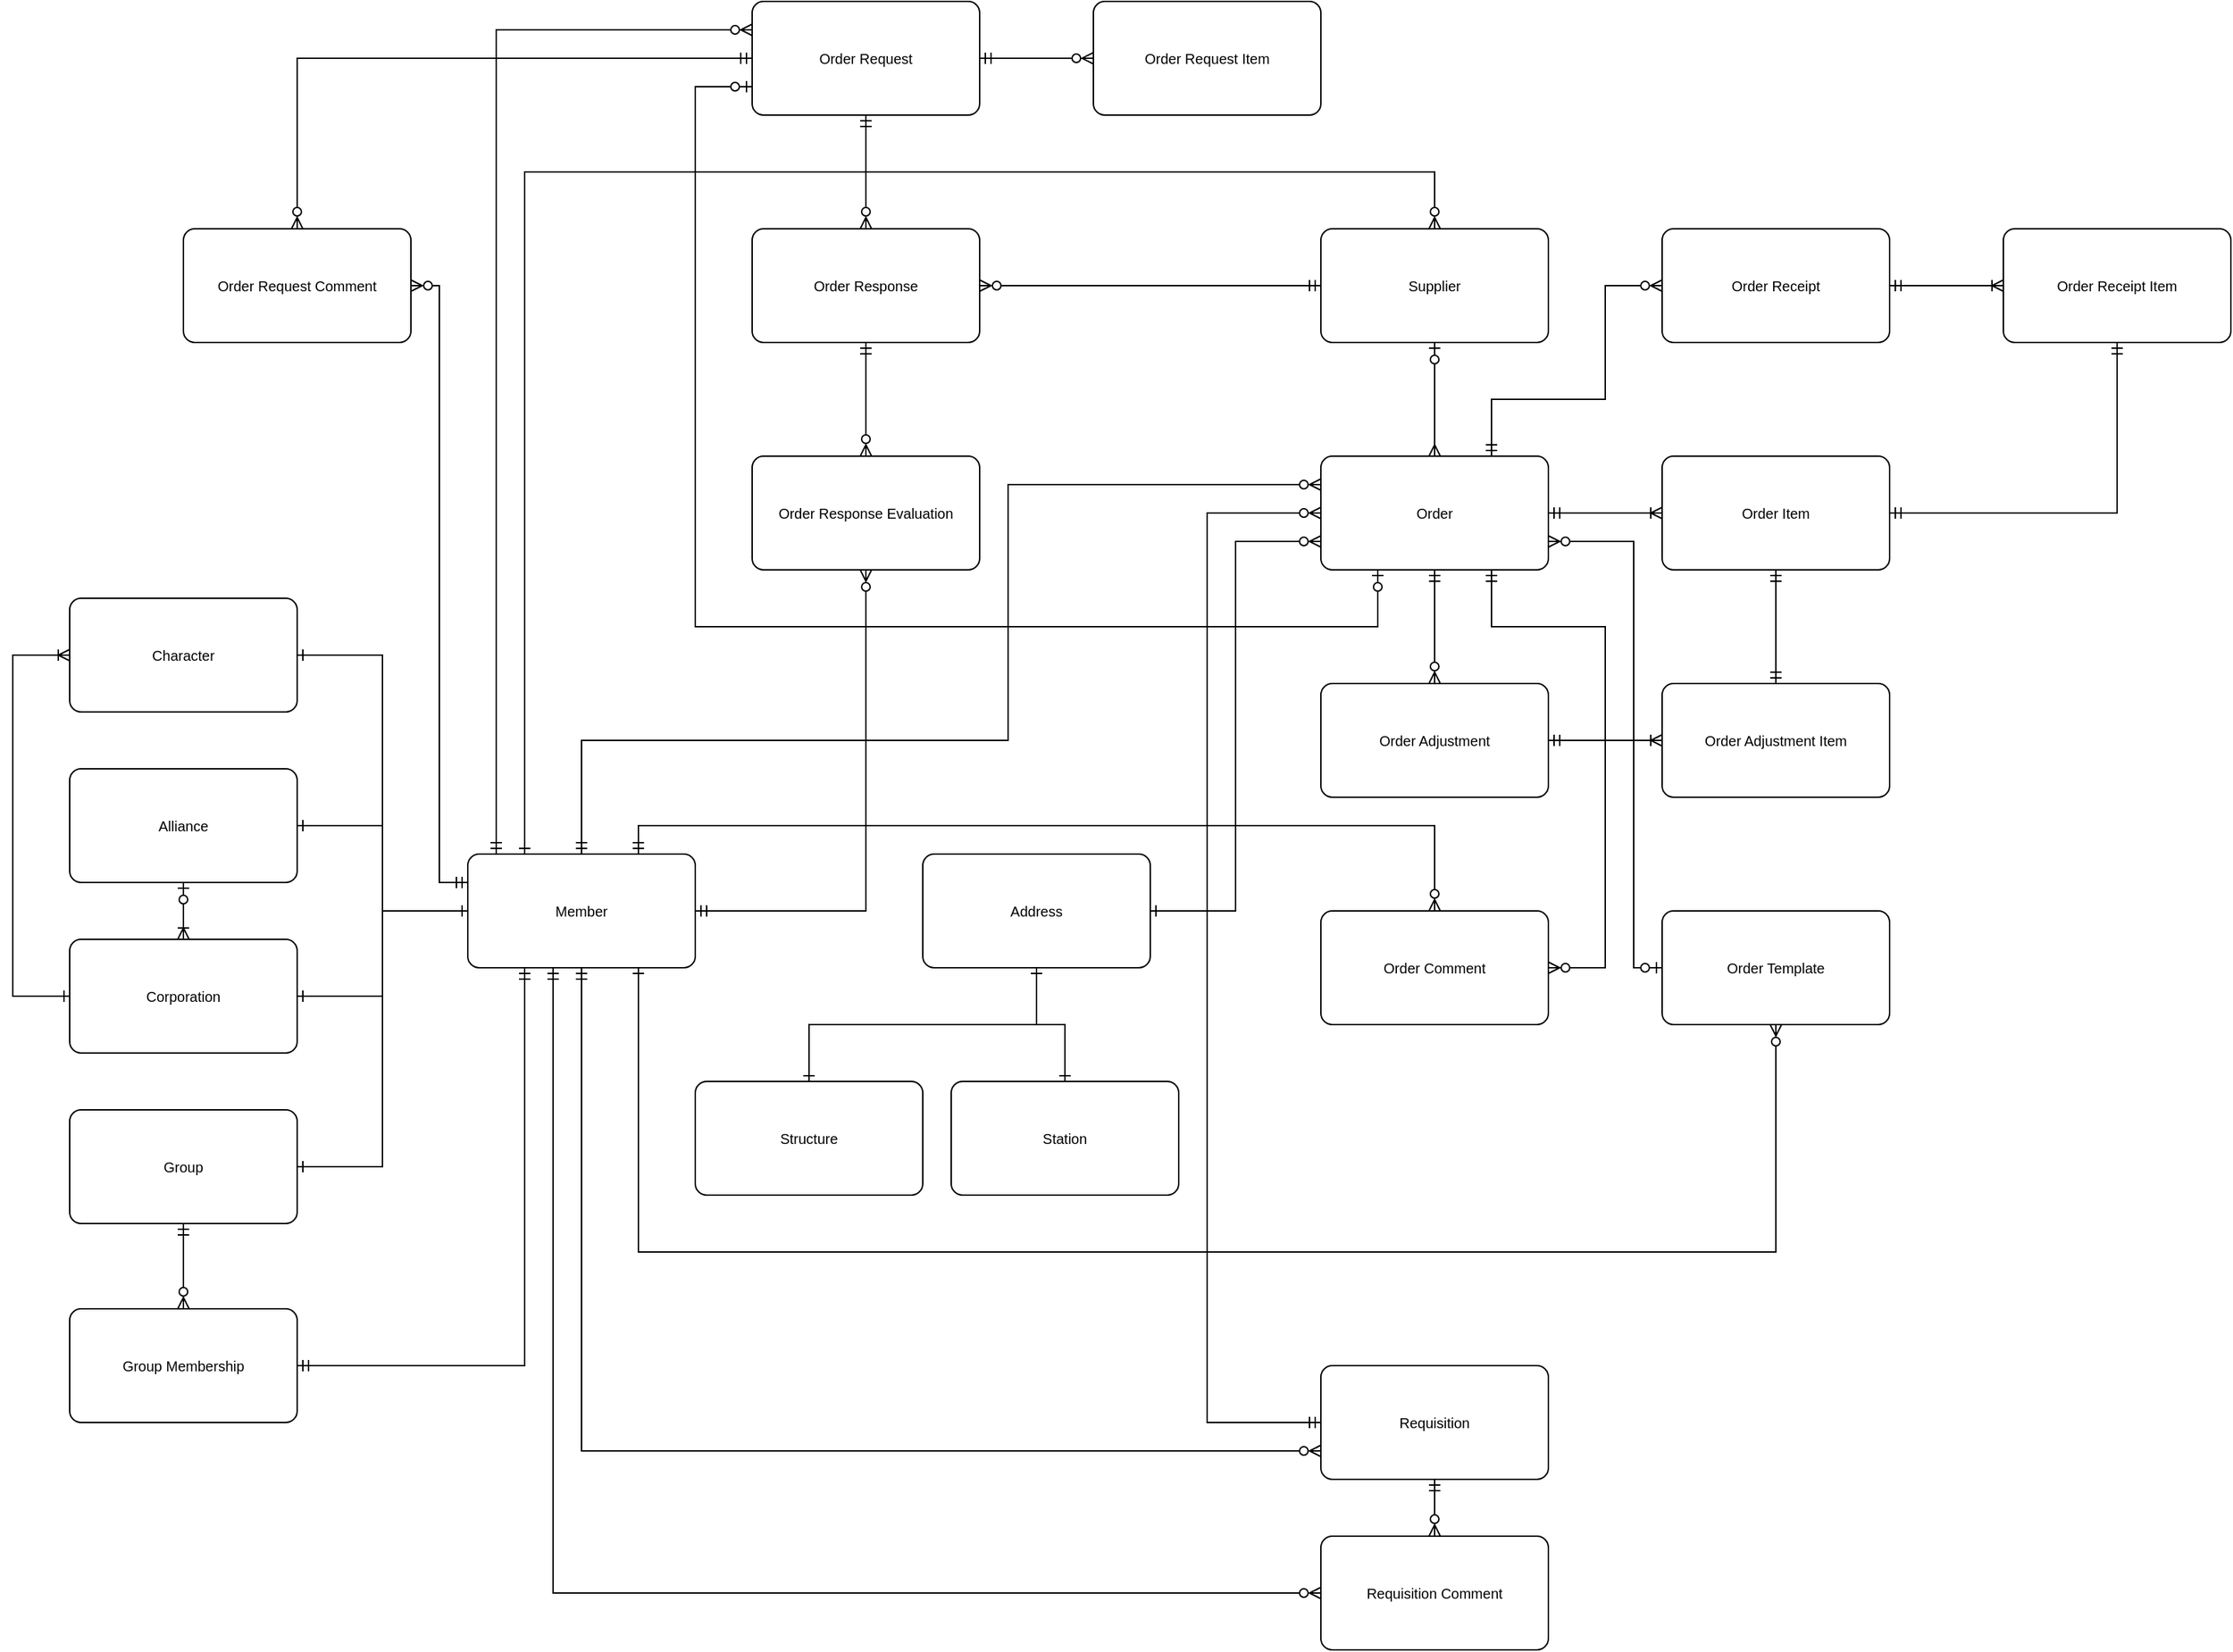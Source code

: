 <mxfile version="18.0.7" type="github">
  <diagram id="UPXCaPIzLLvnlWZZlY-7" name="Page-1">
    <mxGraphModel dx="2292" dy="1299" grid="1" gridSize="10" guides="1" tooltips="1" connect="1" arrows="1" fold="1" page="1" pageScale="1" pageWidth="850" pageHeight="1100" math="0" shadow="0">
      <root>
        <mxCell id="0" />
        <mxCell id="1" parent="0" />
        <mxCell id="CTiRFfsjw4jbH4-1-Eue-14" style="edgeStyle=orthogonalEdgeStyle;rounded=0;orthogonalLoop=1;jettySize=auto;html=1;fontSize=10;endArrow=ERzeroToOne;endFill=0;startArrow=ERmany;startFill=0;" edge="1" parent="1" source="CTiRFfsjw4jbH4-1-Eue-1" target="CTiRFfsjw4jbH4-1-Eue-13">
          <mxGeometry relative="1" as="geometry" />
        </mxCell>
        <mxCell id="CTiRFfsjw4jbH4-1-Eue-15" style="edgeStyle=orthogonalEdgeStyle;rounded=0;orthogonalLoop=1;jettySize=auto;html=1;fontSize=10;endArrow=ERoneToMany;endFill=0;startArrow=ERmandOne;startFill=0;" edge="1" parent="1" source="CTiRFfsjw4jbH4-1-Eue-1" target="CTiRFfsjw4jbH4-1-Eue-6">
          <mxGeometry relative="1" as="geometry" />
        </mxCell>
        <mxCell id="CTiRFfsjw4jbH4-1-Eue-16" style="edgeStyle=orthogonalEdgeStyle;rounded=0;orthogonalLoop=1;jettySize=auto;html=1;fontSize=10;endArrow=ERzeroToMany;endFill=0;startArrow=ERmandOne;startFill=0;" edge="1" parent="1" source="CTiRFfsjw4jbH4-1-Eue-1" target="CTiRFfsjw4jbH4-1-Eue-7">
          <mxGeometry relative="1" as="geometry" />
        </mxCell>
        <mxCell id="CTiRFfsjw4jbH4-1-Eue-27" style="edgeStyle=orthogonalEdgeStyle;rounded=0;orthogonalLoop=1;jettySize=auto;html=1;entryX=0;entryY=0.5;entryDx=0;entryDy=0;fontSize=10;endArrow=ERzeroToMany;endFill=0;startArrow=ERmandOne;startFill=0;" edge="1" parent="1" source="CTiRFfsjw4jbH4-1-Eue-1" target="CTiRFfsjw4jbH4-1-Eue-25">
          <mxGeometry relative="1" as="geometry">
            <Array as="points">
              <mxPoint x="400" y="320" />
              <mxPoint x="480" y="320" />
              <mxPoint x="480" y="240" />
            </Array>
          </mxGeometry>
        </mxCell>
        <mxCell id="CTiRFfsjw4jbH4-1-Eue-64" style="edgeStyle=orthogonalEdgeStyle;rounded=0;orthogonalLoop=1;jettySize=auto;html=1;fontSize=10;startArrow=ERmandOne;startFill=0;endArrow=ERzeroToMany;endFill=0;" edge="1" parent="1" source="CTiRFfsjw4jbH4-1-Eue-1" target="CTiRFfsjw4jbH4-1-Eue-63">
          <mxGeometry relative="1" as="geometry">
            <Array as="points">
              <mxPoint x="400" y="480" />
              <mxPoint x="480" y="480" />
              <mxPoint x="480" y="720" />
            </Array>
          </mxGeometry>
        </mxCell>
        <mxCell id="CTiRFfsjw4jbH4-1-Eue-1" value="Order" style="rounded=1;arcSize=10;whiteSpace=wrap;html=1;align=center;fontSize=10;" vertex="1" parent="1">
          <mxGeometry x="280" y="360" width="160" height="80" as="geometry" />
        </mxCell>
        <mxCell id="CTiRFfsjw4jbH4-1-Eue-6" value="Order Item" style="rounded=1;arcSize=10;whiteSpace=wrap;html=1;align=center;fontSize=10;" vertex="1" parent="1">
          <mxGeometry x="520" y="360" width="160" height="80" as="geometry" />
        </mxCell>
        <mxCell id="CTiRFfsjw4jbH4-1-Eue-17" style="edgeStyle=orthogonalEdgeStyle;rounded=0;orthogonalLoop=1;jettySize=auto;html=1;fontSize=10;endArrow=ERoneToMany;endFill=0;startArrow=ERmandOne;startFill=0;" edge="1" parent="1" source="CTiRFfsjw4jbH4-1-Eue-7" target="CTiRFfsjw4jbH4-1-Eue-8">
          <mxGeometry relative="1" as="geometry" />
        </mxCell>
        <mxCell id="CTiRFfsjw4jbH4-1-Eue-7" value="Order Adjustment" style="rounded=1;arcSize=10;whiteSpace=wrap;html=1;align=center;fontSize=10;" vertex="1" parent="1">
          <mxGeometry x="280" y="520" width="160" height="80" as="geometry" />
        </mxCell>
        <mxCell id="CTiRFfsjw4jbH4-1-Eue-18" style="edgeStyle=orthogonalEdgeStyle;rounded=0;orthogonalLoop=1;jettySize=auto;html=1;fontSize=10;endArrow=ERmandOne;endFill=0;startArrow=ERmandOne;startFill=0;" edge="1" parent="1" source="CTiRFfsjw4jbH4-1-Eue-8" target="CTiRFfsjw4jbH4-1-Eue-6">
          <mxGeometry relative="1" as="geometry" />
        </mxCell>
        <mxCell id="CTiRFfsjw4jbH4-1-Eue-8" value="Order Adjustment Item" style="rounded=1;arcSize=10;whiteSpace=wrap;html=1;align=center;fontSize=10;" vertex="1" parent="1">
          <mxGeometry x="520" y="520" width="160" height="80" as="geometry" />
        </mxCell>
        <mxCell id="CTiRFfsjw4jbH4-1-Eue-21" style="edgeStyle=orthogonalEdgeStyle;rounded=0;orthogonalLoop=1;jettySize=auto;html=1;fontSize=10;endArrow=ERzeroToMany;endFill=0;startArrow=ERmandOne;startFill=0;" edge="1" parent="1" source="CTiRFfsjw4jbH4-1-Eue-9" target="CTiRFfsjw4jbH4-1-Eue-11">
          <mxGeometry relative="1" as="geometry" />
        </mxCell>
        <mxCell id="CTiRFfsjw4jbH4-1-Eue-23" style="edgeStyle=orthogonalEdgeStyle;rounded=0;orthogonalLoop=1;jettySize=auto;html=1;entryX=0.25;entryY=1;entryDx=0;entryDy=0;fontSize=10;endArrow=ERzeroToOne;endFill=0;startArrow=ERzeroToOne;startFill=0;" edge="1" parent="1" source="CTiRFfsjw4jbH4-1-Eue-9" target="CTiRFfsjw4jbH4-1-Eue-1">
          <mxGeometry relative="1" as="geometry">
            <Array as="points">
              <mxPoint x="-160" y="100" />
              <mxPoint x="-160" y="480" />
              <mxPoint x="320" y="480" />
            </Array>
          </mxGeometry>
        </mxCell>
        <mxCell id="CTiRFfsjw4jbH4-1-Eue-24" style="edgeStyle=orthogonalEdgeStyle;rounded=0;orthogonalLoop=1;jettySize=auto;html=1;fontSize=10;endArrow=ERzeroToMany;endFill=0;startArrow=ERmandOne;startFill=0;" edge="1" parent="1" source="CTiRFfsjw4jbH4-1-Eue-9" target="CTiRFfsjw4jbH4-1-Eue-10">
          <mxGeometry relative="1" as="geometry" />
        </mxCell>
        <mxCell id="CTiRFfsjw4jbH4-1-Eue-61" style="edgeStyle=orthogonalEdgeStyle;rounded=0;orthogonalLoop=1;jettySize=auto;html=1;fontSize=10;startArrow=ERmandOne;startFill=0;endArrow=ERzeroToMany;endFill=0;" edge="1" parent="1" source="CTiRFfsjw4jbH4-1-Eue-9" target="CTiRFfsjw4jbH4-1-Eue-60">
          <mxGeometry relative="1" as="geometry" />
        </mxCell>
        <mxCell id="CTiRFfsjw4jbH4-1-Eue-9" value="Order Request" style="rounded=1;arcSize=10;whiteSpace=wrap;html=1;align=center;fontSize=10;" vertex="1" parent="1">
          <mxGeometry x="-120" y="40" width="160" height="80" as="geometry" />
        </mxCell>
        <mxCell id="CTiRFfsjw4jbH4-1-Eue-10" value="Order Request Item" style="rounded=1;arcSize=10;whiteSpace=wrap;html=1;align=center;fontSize=10;" vertex="1" parent="1">
          <mxGeometry x="120" y="40" width="160" height="80" as="geometry" />
        </mxCell>
        <mxCell id="CTiRFfsjw4jbH4-1-Eue-20" style="edgeStyle=orthogonalEdgeStyle;rounded=0;orthogonalLoop=1;jettySize=auto;html=1;fontSize=10;endArrow=ERzeroToMany;endFill=0;startArrow=ERmandOne;startFill=0;" edge="1" parent="1" source="CTiRFfsjw4jbH4-1-Eue-11" target="CTiRFfsjw4jbH4-1-Eue-12">
          <mxGeometry relative="1" as="geometry" />
        </mxCell>
        <mxCell id="CTiRFfsjw4jbH4-1-Eue-11" value="Order Response" style="rounded=1;arcSize=10;whiteSpace=wrap;html=1;align=center;fontSize=10;" vertex="1" parent="1">
          <mxGeometry x="-120" y="200" width="160" height="80" as="geometry" />
        </mxCell>
        <mxCell id="CTiRFfsjw4jbH4-1-Eue-12" value="Order Response Evaluation" style="rounded=1;arcSize=10;whiteSpace=wrap;html=1;align=center;fontSize=10;" vertex="1" parent="1">
          <mxGeometry x="-120" y="360" width="160" height="80" as="geometry" />
        </mxCell>
        <mxCell id="CTiRFfsjw4jbH4-1-Eue-22" style="edgeStyle=orthogonalEdgeStyle;rounded=0;orthogonalLoop=1;jettySize=auto;html=1;fontSize=10;endArrow=ERzeroToMany;endFill=0;startArrow=ERmandOne;startFill=0;" edge="1" parent="1" source="CTiRFfsjw4jbH4-1-Eue-13" target="CTiRFfsjw4jbH4-1-Eue-11">
          <mxGeometry relative="1" as="geometry" />
        </mxCell>
        <mxCell id="CTiRFfsjw4jbH4-1-Eue-43" style="edgeStyle=orthogonalEdgeStyle;rounded=0;orthogonalLoop=1;jettySize=auto;html=1;fontSize=10;startArrow=ERzeroToMany;startFill=0;endArrow=ERone;endFill=0;" edge="1" parent="1" source="CTiRFfsjw4jbH4-1-Eue-13" target="CTiRFfsjw4jbH4-1-Eue-34">
          <mxGeometry relative="1" as="geometry">
            <Array as="points">
              <mxPoint x="360" y="160" />
              <mxPoint x="-280" y="160" />
            </Array>
          </mxGeometry>
        </mxCell>
        <mxCell id="CTiRFfsjw4jbH4-1-Eue-13" value="Supplier" style="rounded=1;arcSize=10;whiteSpace=wrap;html=1;align=center;fontSize=10;" vertex="1" parent="1">
          <mxGeometry x="280" y="200" width="160" height="80" as="geometry" />
        </mxCell>
        <mxCell id="CTiRFfsjw4jbH4-1-Eue-36" style="edgeStyle=orthogonalEdgeStyle;rounded=0;orthogonalLoop=1;jettySize=auto;html=1;fontSize=10;startArrow=ERmandOne;startFill=0;endArrow=ERoneToMany;endFill=0;" edge="1" parent="1" source="CTiRFfsjw4jbH4-1-Eue-25" target="CTiRFfsjw4jbH4-1-Eue-35">
          <mxGeometry relative="1" as="geometry" />
        </mxCell>
        <mxCell id="CTiRFfsjw4jbH4-1-Eue-25" value="Order Receipt" style="rounded=1;arcSize=10;whiteSpace=wrap;html=1;align=center;fontSize=10;" vertex="1" parent="1">
          <mxGeometry x="520" y="200" width="160" height="80" as="geometry" />
        </mxCell>
        <mxCell id="CTiRFfsjw4jbH4-1-Eue-31" style="edgeStyle=orthogonalEdgeStyle;rounded=0;orthogonalLoop=1;jettySize=auto;html=1;entryX=0;entryY=0.75;entryDx=0;entryDy=0;fontSize=10;endArrow=ERzeroToMany;endFill=0;startArrow=ERone;startFill=0;" edge="1" parent="1" source="CTiRFfsjw4jbH4-1-Eue-30" target="CTiRFfsjw4jbH4-1-Eue-1">
          <mxGeometry relative="1" as="geometry" />
        </mxCell>
        <mxCell id="CTiRFfsjw4jbH4-1-Eue-30" value="Address" style="rounded=1;arcSize=10;whiteSpace=wrap;html=1;align=center;fontSize=10;" vertex="1" parent="1">
          <mxGeometry y="640" width="160" height="80" as="geometry" />
        </mxCell>
        <mxCell id="CTiRFfsjw4jbH4-1-Eue-41" style="edgeStyle=orthogonalEdgeStyle;rounded=0;orthogonalLoop=1;jettySize=auto;html=1;fontSize=10;startArrow=ERone;startFill=0;endArrow=ERone;endFill=0;" edge="1" parent="1" source="CTiRFfsjw4jbH4-1-Eue-32">
          <mxGeometry relative="1" as="geometry">
            <mxPoint x="80" y="720" as="targetPoint" />
            <Array as="points">
              <mxPoint x="-80" y="760" />
              <mxPoint x="80" y="760" />
              <mxPoint x="80" y="720" />
            </Array>
          </mxGeometry>
        </mxCell>
        <mxCell id="CTiRFfsjw4jbH4-1-Eue-32" value="Structure" style="rounded=1;arcSize=10;whiteSpace=wrap;html=1;align=center;fontSize=10;" vertex="1" parent="1">
          <mxGeometry x="-160" y="800" width="160" height="80" as="geometry" />
        </mxCell>
        <mxCell id="CTiRFfsjw4jbH4-1-Eue-42" style="edgeStyle=orthogonalEdgeStyle;rounded=0;orthogonalLoop=1;jettySize=auto;html=1;entryX=0.5;entryY=1;entryDx=0;entryDy=0;fontSize=10;startArrow=ERone;startFill=0;endArrow=ERone;endFill=0;" edge="1" parent="1" source="CTiRFfsjw4jbH4-1-Eue-33" target="CTiRFfsjw4jbH4-1-Eue-30">
          <mxGeometry relative="1" as="geometry" />
        </mxCell>
        <mxCell id="CTiRFfsjw4jbH4-1-Eue-33" value="Station" style="rounded=1;arcSize=10;whiteSpace=wrap;html=1;align=center;fontSize=10;" vertex="1" parent="1">
          <mxGeometry x="20" y="800" width="160" height="80" as="geometry" />
        </mxCell>
        <mxCell id="CTiRFfsjw4jbH4-1-Eue-38" style="edgeStyle=orthogonalEdgeStyle;rounded=0;orthogonalLoop=1;jettySize=auto;html=1;fontSize=10;startArrow=ERmandOne;startFill=0;endArrow=ERzeroToMany;endFill=0;" edge="1" parent="1" source="CTiRFfsjw4jbH4-1-Eue-34" target="CTiRFfsjw4jbH4-1-Eue-12">
          <mxGeometry relative="1" as="geometry" />
        </mxCell>
        <mxCell id="CTiRFfsjw4jbH4-1-Eue-39" style="edgeStyle=orthogonalEdgeStyle;rounded=0;orthogonalLoop=1;jettySize=auto;html=1;entryX=0;entryY=0.25;entryDx=0;entryDy=0;fontSize=10;startArrow=ERmandOne;startFill=0;endArrow=ERzeroToMany;endFill=0;" edge="1" parent="1" source="CTiRFfsjw4jbH4-1-Eue-34" target="CTiRFfsjw4jbH4-1-Eue-1">
          <mxGeometry relative="1" as="geometry">
            <Array as="points">
              <mxPoint x="-240" y="560" />
              <mxPoint x="60" y="560" />
              <mxPoint x="60" y="380" />
            </Array>
          </mxGeometry>
        </mxCell>
        <mxCell id="CTiRFfsjw4jbH4-1-Eue-45" style="edgeStyle=orthogonalEdgeStyle;rounded=0;orthogonalLoop=1;jettySize=auto;html=1;entryX=0;entryY=0.25;entryDx=0;entryDy=0;fontSize=10;startArrow=ERmandOne;startFill=0;endArrow=ERzeroToMany;endFill=0;" edge="1" parent="1" source="CTiRFfsjw4jbH4-1-Eue-34" target="CTiRFfsjw4jbH4-1-Eue-9">
          <mxGeometry relative="1" as="geometry">
            <Array as="points">
              <mxPoint x="-300" y="60" />
            </Array>
          </mxGeometry>
        </mxCell>
        <mxCell id="CTiRFfsjw4jbH4-1-Eue-62" style="edgeStyle=orthogonalEdgeStyle;rounded=0;orthogonalLoop=1;jettySize=auto;html=1;fontSize=10;startArrow=ERmandOne;startFill=0;endArrow=ERzeroToMany;endFill=0;" edge="1" parent="1" source="CTiRFfsjw4jbH4-1-Eue-34" target="CTiRFfsjw4jbH4-1-Eue-60">
          <mxGeometry relative="1" as="geometry">
            <Array as="points">
              <mxPoint x="-340" y="660" />
              <mxPoint x="-340" y="240" />
            </Array>
          </mxGeometry>
        </mxCell>
        <mxCell id="CTiRFfsjw4jbH4-1-Eue-68" style="edgeStyle=orthogonalEdgeStyle;rounded=0;orthogonalLoop=1;jettySize=auto;html=1;entryX=0.5;entryY=1;entryDx=0;entryDy=0;fontSize=10;startArrow=ERone;startFill=0;endArrow=ERzeroToMany;endFill=0;" edge="1" parent="1" source="CTiRFfsjw4jbH4-1-Eue-34" target="CTiRFfsjw4jbH4-1-Eue-66">
          <mxGeometry relative="1" as="geometry">
            <Array as="points">
              <mxPoint x="-200" y="920" />
              <mxPoint x="600" y="920" />
            </Array>
          </mxGeometry>
        </mxCell>
        <mxCell id="CTiRFfsjw4jbH4-1-Eue-73" style="edgeStyle=orthogonalEdgeStyle;rounded=0;orthogonalLoop=1;jettySize=auto;html=1;fontSize=10;startArrow=ERmandOne;startFill=0;endArrow=ERzeroToMany;endFill=0;" edge="1" parent="1" source="CTiRFfsjw4jbH4-1-Eue-34" target="CTiRFfsjw4jbH4-1-Eue-71">
          <mxGeometry relative="1" as="geometry">
            <Array as="points">
              <mxPoint x="-240" y="1060" />
            </Array>
          </mxGeometry>
        </mxCell>
        <mxCell id="CTiRFfsjw4jbH4-1-Eue-76" style="edgeStyle=orthogonalEdgeStyle;rounded=0;orthogonalLoop=1;jettySize=auto;html=1;entryX=0;entryY=0.5;entryDx=0;entryDy=0;fontSize=10;startArrow=ERmandOne;startFill=0;endArrow=ERzeroToMany;endFill=0;" edge="1" parent="1" source="CTiRFfsjw4jbH4-1-Eue-34" target="CTiRFfsjw4jbH4-1-Eue-74">
          <mxGeometry relative="1" as="geometry">
            <Array as="points">
              <mxPoint x="-260" y="1160" />
            </Array>
          </mxGeometry>
        </mxCell>
        <mxCell id="CTiRFfsjw4jbH4-1-Eue-34" value="Member" style="rounded=1;arcSize=10;whiteSpace=wrap;html=1;align=center;fontSize=10;" vertex="1" parent="1">
          <mxGeometry x="-320" y="640" width="160" height="80" as="geometry" />
        </mxCell>
        <mxCell id="CTiRFfsjw4jbH4-1-Eue-37" style="edgeStyle=orthogonalEdgeStyle;rounded=0;orthogonalLoop=1;jettySize=auto;html=1;fontSize=10;startArrow=ERmandOne;startFill=0;endArrow=ERmandOne;endFill=0;" edge="1" parent="1" source="CTiRFfsjw4jbH4-1-Eue-35" target="CTiRFfsjw4jbH4-1-Eue-6">
          <mxGeometry relative="1" as="geometry">
            <Array as="points">
              <mxPoint x="840" y="400" />
            </Array>
          </mxGeometry>
        </mxCell>
        <mxCell id="CTiRFfsjw4jbH4-1-Eue-35" value="Order Receipt Item" style="rounded=1;arcSize=10;whiteSpace=wrap;html=1;align=center;fontSize=10;" vertex="1" parent="1">
          <mxGeometry x="760" y="200" width="160" height="80" as="geometry" />
        </mxCell>
        <mxCell id="CTiRFfsjw4jbH4-1-Eue-50" style="edgeStyle=orthogonalEdgeStyle;rounded=0;orthogonalLoop=1;jettySize=auto;html=1;entryX=0;entryY=0.5;entryDx=0;entryDy=0;fontSize=10;startArrow=ERone;startFill=0;endArrow=ERone;endFill=0;" edge="1" parent="1" source="CTiRFfsjw4jbH4-1-Eue-46" target="CTiRFfsjw4jbH4-1-Eue-34">
          <mxGeometry relative="1" as="geometry" />
        </mxCell>
        <mxCell id="CTiRFfsjw4jbH4-1-Eue-57" style="edgeStyle=orthogonalEdgeStyle;rounded=0;orthogonalLoop=1;jettySize=auto;html=1;entryX=0;entryY=0.5;entryDx=0;entryDy=0;fontSize=10;startArrow=ERoneToMany;startFill=0;endArrow=ERone;endFill=0;" edge="1" parent="1" source="CTiRFfsjw4jbH4-1-Eue-46" target="CTiRFfsjw4jbH4-1-Eue-48">
          <mxGeometry relative="1" as="geometry">
            <Array as="points">
              <mxPoint x="-640" y="500" />
              <mxPoint x="-640" y="740" />
            </Array>
          </mxGeometry>
        </mxCell>
        <mxCell id="CTiRFfsjw4jbH4-1-Eue-46" value="Character" style="rounded=1;arcSize=10;whiteSpace=wrap;html=1;align=center;fontSize=10;" vertex="1" parent="1">
          <mxGeometry x="-600" y="460" width="160" height="80" as="geometry" />
        </mxCell>
        <mxCell id="CTiRFfsjw4jbH4-1-Eue-51" style="edgeStyle=orthogonalEdgeStyle;rounded=0;orthogonalLoop=1;jettySize=auto;html=1;fontSize=10;startArrow=ERone;startFill=0;endArrow=ERone;endFill=0;" edge="1" parent="1" source="CTiRFfsjw4jbH4-1-Eue-47" target="CTiRFfsjw4jbH4-1-Eue-34">
          <mxGeometry relative="1" as="geometry" />
        </mxCell>
        <mxCell id="CTiRFfsjw4jbH4-1-Eue-47" value="Alliance" style="rounded=1;arcSize=10;whiteSpace=wrap;html=1;align=center;fontSize=10;" vertex="1" parent="1">
          <mxGeometry x="-600" y="580" width="160" height="80" as="geometry" />
        </mxCell>
        <mxCell id="CTiRFfsjw4jbH4-1-Eue-52" style="edgeStyle=orthogonalEdgeStyle;rounded=0;orthogonalLoop=1;jettySize=auto;html=1;fontSize=10;startArrow=ERone;startFill=0;endArrow=ERone;endFill=0;" edge="1" parent="1" source="CTiRFfsjw4jbH4-1-Eue-48" target="CTiRFfsjw4jbH4-1-Eue-34">
          <mxGeometry relative="1" as="geometry" />
        </mxCell>
        <mxCell id="CTiRFfsjw4jbH4-1-Eue-58" style="edgeStyle=orthogonalEdgeStyle;rounded=0;orthogonalLoop=1;jettySize=auto;html=1;fontSize=10;startArrow=ERoneToMany;startFill=0;endArrow=ERzeroToOne;endFill=0;" edge="1" parent="1" source="CTiRFfsjw4jbH4-1-Eue-48" target="CTiRFfsjw4jbH4-1-Eue-47">
          <mxGeometry relative="1" as="geometry" />
        </mxCell>
        <mxCell id="CTiRFfsjw4jbH4-1-Eue-48" value="Corporation" style="rounded=1;arcSize=10;whiteSpace=wrap;html=1;align=center;fontSize=10;" vertex="1" parent="1">
          <mxGeometry x="-600" y="700" width="160" height="80" as="geometry" />
        </mxCell>
        <mxCell id="CTiRFfsjw4jbH4-1-Eue-53" style="edgeStyle=orthogonalEdgeStyle;rounded=0;orthogonalLoop=1;jettySize=auto;html=1;entryX=0;entryY=0.5;entryDx=0;entryDy=0;fontSize=10;startArrow=ERone;startFill=0;endArrow=ERone;endFill=0;" edge="1" parent="1" source="CTiRFfsjw4jbH4-1-Eue-49" target="CTiRFfsjw4jbH4-1-Eue-34">
          <mxGeometry relative="1" as="geometry" />
        </mxCell>
        <mxCell id="CTiRFfsjw4jbH4-1-Eue-55" style="edgeStyle=orthogonalEdgeStyle;rounded=0;orthogonalLoop=1;jettySize=auto;html=1;fontSize=10;startArrow=ERmandOne;startFill=0;endArrow=ERzeroToMany;endFill=0;" edge="1" parent="1" source="CTiRFfsjw4jbH4-1-Eue-49" target="CTiRFfsjw4jbH4-1-Eue-54">
          <mxGeometry relative="1" as="geometry" />
        </mxCell>
        <mxCell id="CTiRFfsjw4jbH4-1-Eue-49" value="Group" style="rounded=1;arcSize=10;whiteSpace=wrap;html=1;align=center;fontSize=10;" vertex="1" parent="1">
          <mxGeometry x="-600" y="820" width="160" height="80" as="geometry" />
        </mxCell>
        <mxCell id="CTiRFfsjw4jbH4-1-Eue-56" style="edgeStyle=orthogonalEdgeStyle;rounded=0;orthogonalLoop=1;jettySize=auto;html=1;fontSize=10;startArrow=ERmandOne;startFill=0;endArrow=ERmandOne;endFill=0;" edge="1" parent="1" source="CTiRFfsjw4jbH4-1-Eue-54" target="CTiRFfsjw4jbH4-1-Eue-34">
          <mxGeometry relative="1" as="geometry">
            <Array as="points">
              <mxPoint x="-280" y="1000" />
            </Array>
          </mxGeometry>
        </mxCell>
        <mxCell id="CTiRFfsjw4jbH4-1-Eue-54" value="Group Membership" style="rounded=1;arcSize=10;whiteSpace=wrap;html=1;align=center;fontSize=10;" vertex="1" parent="1">
          <mxGeometry x="-600" y="960" width="160" height="80" as="geometry" />
        </mxCell>
        <mxCell id="CTiRFfsjw4jbH4-1-Eue-60" value="Order Request Comment" style="rounded=1;arcSize=10;whiteSpace=wrap;html=1;align=center;fontSize=10;" vertex="1" parent="1">
          <mxGeometry x="-520" y="200" width="160" height="80" as="geometry" />
        </mxCell>
        <mxCell id="CTiRFfsjw4jbH4-1-Eue-65" style="edgeStyle=orthogonalEdgeStyle;rounded=0;orthogonalLoop=1;jettySize=auto;html=1;fontSize=10;startArrow=ERzeroToMany;startFill=0;endArrow=ERmandOne;endFill=0;" edge="1" parent="1" source="CTiRFfsjw4jbH4-1-Eue-63" target="CTiRFfsjw4jbH4-1-Eue-34">
          <mxGeometry relative="1" as="geometry">
            <Array as="points">
              <mxPoint x="360" y="620" />
              <mxPoint x="-200" y="620" />
            </Array>
          </mxGeometry>
        </mxCell>
        <mxCell id="CTiRFfsjw4jbH4-1-Eue-63" value="Order Comment" style="rounded=1;arcSize=10;whiteSpace=wrap;html=1;align=center;fontSize=10;" vertex="1" parent="1">
          <mxGeometry x="280" y="680" width="160" height="80" as="geometry" />
        </mxCell>
        <mxCell id="CTiRFfsjw4jbH4-1-Eue-67" style="edgeStyle=orthogonalEdgeStyle;rounded=0;orthogonalLoop=1;jettySize=auto;html=1;entryX=1;entryY=0.75;entryDx=0;entryDy=0;fontSize=10;startArrow=ERzeroToOne;startFill=0;endArrow=ERzeroToMany;endFill=0;" edge="1" parent="1" source="CTiRFfsjw4jbH4-1-Eue-66" target="CTiRFfsjw4jbH4-1-Eue-1">
          <mxGeometry relative="1" as="geometry">
            <Array as="points">
              <mxPoint x="500" y="720" />
              <mxPoint x="500" y="420" />
            </Array>
          </mxGeometry>
        </mxCell>
        <mxCell id="CTiRFfsjw4jbH4-1-Eue-66" value="Order Template" style="rounded=1;arcSize=10;whiteSpace=wrap;html=1;align=center;fontSize=10;" vertex="1" parent="1">
          <mxGeometry x="520" y="680" width="160" height="80" as="geometry" />
        </mxCell>
        <mxCell id="CTiRFfsjw4jbH4-1-Eue-72" style="edgeStyle=orthogonalEdgeStyle;rounded=0;orthogonalLoop=1;jettySize=auto;html=1;fontSize=10;startArrow=ERmandOne;startFill=0;endArrow=ERzeroToMany;endFill=0;" edge="1" parent="1" source="CTiRFfsjw4jbH4-1-Eue-71" target="CTiRFfsjw4jbH4-1-Eue-1">
          <mxGeometry relative="1" as="geometry">
            <Array as="points">
              <mxPoint x="200" y="1040" />
              <mxPoint x="200" y="400.0" />
            </Array>
          </mxGeometry>
        </mxCell>
        <mxCell id="CTiRFfsjw4jbH4-1-Eue-75" style="edgeStyle=orthogonalEdgeStyle;rounded=0;orthogonalLoop=1;jettySize=auto;html=1;fontSize=10;startArrow=ERmandOne;startFill=0;endArrow=ERzeroToMany;endFill=0;" edge="1" parent="1" source="CTiRFfsjw4jbH4-1-Eue-71" target="CTiRFfsjw4jbH4-1-Eue-74">
          <mxGeometry relative="1" as="geometry" />
        </mxCell>
        <mxCell id="CTiRFfsjw4jbH4-1-Eue-71" value="Requisition" style="rounded=1;arcSize=10;whiteSpace=wrap;html=1;align=center;fontSize=10;" vertex="1" parent="1">
          <mxGeometry x="280" y="1000" width="160" height="80" as="geometry" />
        </mxCell>
        <mxCell id="CTiRFfsjw4jbH4-1-Eue-74" value="Requisition Comment" style="rounded=1;arcSize=10;whiteSpace=wrap;html=1;align=center;fontSize=10;" vertex="1" parent="1">
          <mxGeometry x="280" y="1120" width="160" height="80" as="geometry" />
        </mxCell>
      </root>
    </mxGraphModel>
  </diagram>
</mxfile>
